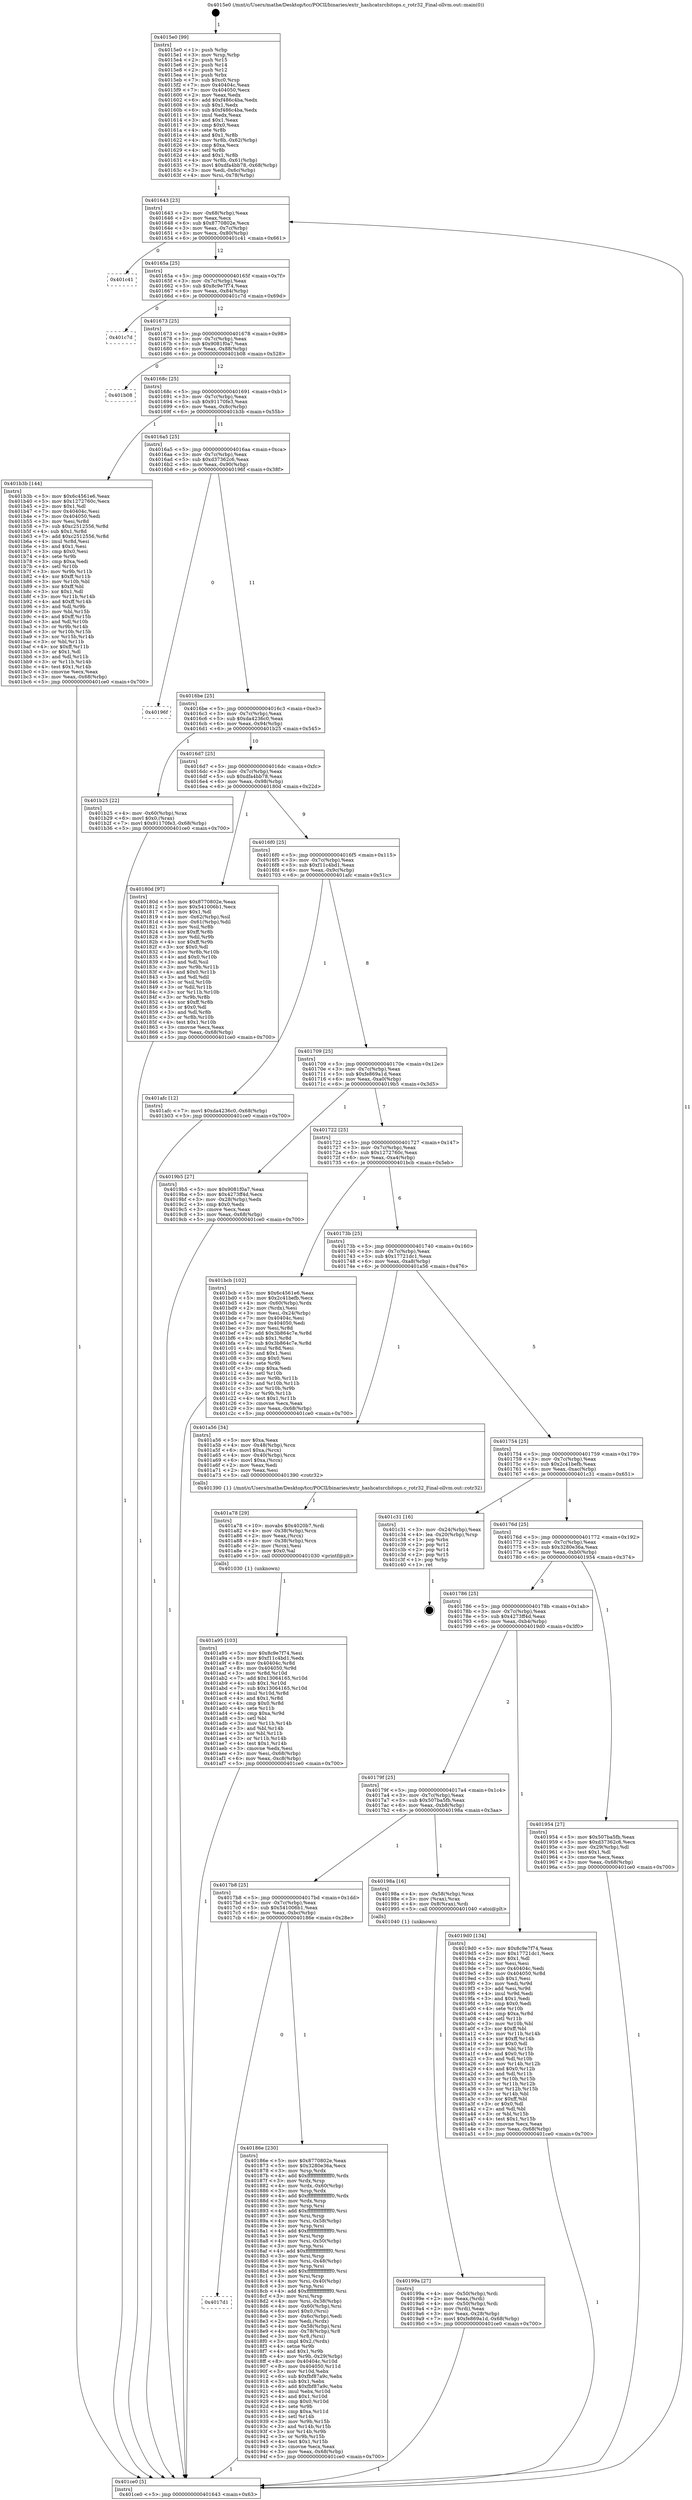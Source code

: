 digraph "0x4015e0" {
  label = "0x4015e0 (/mnt/c/Users/mathe/Desktop/tcc/POCII/binaries/extr_hashcatsrcbitops.c_rotr32_Final-ollvm.out::main(0))"
  labelloc = "t"
  node[shape=record]

  Entry [label="",width=0.3,height=0.3,shape=circle,fillcolor=black,style=filled]
  "0x401643" [label="{
     0x401643 [23]\l
     | [instrs]\l
     &nbsp;&nbsp;0x401643 \<+3\>: mov -0x68(%rbp),%eax\l
     &nbsp;&nbsp;0x401646 \<+2\>: mov %eax,%ecx\l
     &nbsp;&nbsp;0x401648 \<+6\>: sub $0x8770802e,%ecx\l
     &nbsp;&nbsp;0x40164e \<+3\>: mov %eax,-0x7c(%rbp)\l
     &nbsp;&nbsp;0x401651 \<+3\>: mov %ecx,-0x80(%rbp)\l
     &nbsp;&nbsp;0x401654 \<+6\>: je 0000000000401c41 \<main+0x661\>\l
  }"]
  "0x401c41" [label="{
     0x401c41\l
  }", style=dashed]
  "0x40165a" [label="{
     0x40165a [25]\l
     | [instrs]\l
     &nbsp;&nbsp;0x40165a \<+5\>: jmp 000000000040165f \<main+0x7f\>\l
     &nbsp;&nbsp;0x40165f \<+3\>: mov -0x7c(%rbp),%eax\l
     &nbsp;&nbsp;0x401662 \<+5\>: sub $0x8c9e7f74,%eax\l
     &nbsp;&nbsp;0x401667 \<+6\>: mov %eax,-0x84(%rbp)\l
     &nbsp;&nbsp;0x40166d \<+6\>: je 0000000000401c7d \<main+0x69d\>\l
  }"]
  Exit [label="",width=0.3,height=0.3,shape=circle,fillcolor=black,style=filled,peripheries=2]
  "0x401c7d" [label="{
     0x401c7d\l
  }", style=dashed]
  "0x401673" [label="{
     0x401673 [25]\l
     | [instrs]\l
     &nbsp;&nbsp;0x401673 \<+5\>: jmp 0000000000401678 \<main+0x98\>\l
     &nbsp;&nbsp;0x401678 \<+3\>: mov -0x7c(%rbp),%eax\l
     &nbsp;&nbsp;0x40167b \<+5\>: sub $0x9081f0a7,%eax\l
     &nbsp;&nbsp;0x401680 \<+6\>: mov %eax,-0x88(%rbp)\l
     &nbsp;&nbsp;0x401686 \<+6\>: je 0000000000401b08 \<main+0x528\>\l
  }"]
  "0x401a95" [label="{
     0x401a95 [103]\l
     | [instrs]\l
     &nbsp;&nbsp;0x401a95 \<+5\>: mov $0x8c9e7f74,%esi\l
     &nbsp;&nbsp;0x401a9a \<+5\>: mov $0xf11c4bd1,%edx\l
     &nbsp;&nbsp;0x401a9f \<+8\>: mov 0x40404c,%r8d\l
     &nbsp;&nbsp;0x401aa7 \<+8\>: mov 0x404050,%r9d\l
     &nbsp;&nbsp;0x401aaf \<+3\>: mov %r8d,%r10d\l
     &nbsp;&nbsp;0x401ab2 \<+7\>: add $0x13064165,%r10d\l
     &nbsp;&nbsp;0x401ab9 \<+4\>: sub $0x1,%r10d\l
     &nbsp;&nbsp;0x401abd \<+7\>: sub $0x13064165,%r10d\l
     &nbsp;&nbsp;0x401ac4 \<+4\>: imul %r10d,%r8d\l
     &nbsp;&nbsp;0x401ac8 \<+4\>: and $0x1,%r8d\l
     &nbsp;&nbsp;0x401acc \<+4\>: cmp $0x0,%r8d\l
     &nbsp;&nbsp;0x401ad0 \<+4\>: sete %r11b\l
     &nbsp;&nbsp;0x401ad4 \<+4\>: cmp $0xa,%r9d\l
     &nbsp;&nbsp;0x401ad8 \<+3\>: setl %bl\l
     &nbsp;&nbsp;0x401adb \<+3\>: mov %r11b,%r14b\l
     &nbsp;&nbsp;0x401ade \<+3\>: and %bl,%r14b\l
     &nbsp;&nbsp;0x401ae1 \<+3\>: xor %bl,%r11b\l
     &nbsp;&nbsp;0x401ae4 \<+3\>: or %r11b,%r14b\l
     &nbsp;&nbsp;0x401ae7 \<+4\>: test $0x1,%r14b\l
     &nbsp;&nbsp;0x401aeb \<+3\>: cmovne %edx,%esi\l
     &nbsp;&nbsp;0x401aee \<+3\>: mov %esi,-0x68(%rbp)\l
     &nbsp;&nbsp;0x401af1 \<+6\>: mov %eax,-0xc8(%rbp)\l
     &nbsp;&nbsp;0x401af7 \<+5\>: jmp 0000000000401ce0 \<main+0x700\>\l
  }"]
  "0x401b08" [label="{
     0x401b08\l
  }", style=dashed]
  "0x40168c" [label="{
     0x40168c [25]\l
     | [instrs]\l
     &nbsp;&nbsp;0x40168c \<+5\>: jmp 0000000000401691 \<main+0xb1\>\l
     &nbsp;&nbsp;0x401691 \<+3\>: mov -0x7c(%rbp),%eax\l
     &nbsp;&nbsp;0x401694 \<+5\>: sub $0x91170fe3,%eax\l
     &nbsp;&nbsp;0x401699 \<+6\>: mov %eax,-0x8c(%rbp)\l
     &nbsp;&nbsp;0x40169f \<+6\>: je 0000000000401b3b \<main+0x55b\>\l
  }"]
  "0x401a78" [label="{
     0x401a78 [29]\l
     | [instrs]\l
     &nbsp;&nbsp;0x401a78 \<+10\>: movabs $0x4020b7,%rdi\l
     &nbsp;&nbsp;0x401a82 \<+4\>: mov -0x38(%rbp),%rcx\l
     &nbsp;&nbsp;0x401a86 \<+2\>: mov %eax,(%rcx)\l
     &nbsp;&nbsp;0x401a88 \<+4\>: mov -0x38(%rbp),%rcx\l
     &nbsp;&nbsp;0x401a8c \<+2\>: mov (%rcx),%esi\l
     &nbsp;&nbsp;0x401a8e \<+2\>: mov $0x0,%al\l
     &nbsp;&nbsp;0x401a90 \<+5\>: call 0000000000401030 \<printf@plt\>\l
     | [calls]\l
     &nbsp;&nbsp;0x401030 \{1\} (unknown)\l
  }"]
  "0x401b3b" [label="{
     0x401b3b [144]\l
     | [instrs]\l
     &nbsp;&nbsp;0x401b3b \<+5\>: mov $0x6c4561e6,%eax\l
     &nbsp;&nbsp;0x401b40 \<+5\>: mov $0x1272760c,%ecx\l
     &nbsp;&nbsp;0x401b45 \<+2\>: mov $0x1,%dl\l
     &nbsp;&nbsp;0x401b47 \<+7\>: mov 0x40404c,%esi\l
     &nbsp;&nbsp;0x401b4e \<+7\>: mov 0x404050,%edi\l
     &nbsp;&nbsp;0x401b55 \<+3\>: mov %esi,%r8d\l
     &nbsp;&nbsp;0x401b58 \<+7\>: sub $0xc2512556,%r8d\l
     &nbsp;&nbsp;0x401b5f \<+4\>: sub $0x1,%r8d\l
     &nbsp;&nbsp;0x401b63 \<+7\>: add $0xc2512556,%r8d\l
     &nbsp;&nbsp;0x401b6a \<+4\>: imul %r8d,%esi\l
     &nbsp;&nbsp;0x401b6e \<+3\>: and $0x1,%esi\l
     &nbsp;&nbsp;0x401b71 \<+3\>: cmp $0x0,%esi\l
     &nbsp;&nbsp;0x401b74 \<+4\>: sete %r9b\l
     &nbsp;&nbsp;0x401b78 \<+3\>: cmp $0xa,%edi\l
     &nbsp;&nbsp;0x401b7b \<+4\>: setl %r10b\l
     &nbsp;&nbsp;0x401b7f \<+3\>: mov %r9b,%r11b\l
     &nbsp;&nbsp;0x401b82 \<+4\>: xor $0xff,%r11b\l
     &nbsp;&nbsp;0x401b86 \<+3\>: mov %r10b,%bl\l
     &nbsp;&nbsp;0x401b89 \<+3\>: xor $0xff,%bl\l
     &nbsp;&nbsp;0x401b8c \<+3\>: xor $0x1,%dl\l
     &nbsp;&nbsp;0x401b8f \<+3\>: mov %r11b,%r14b\l
     &nbsp;&nbsp;0x401b92 \<+4\>: and $0xff,%r14b\l
     &nbsp;&nbsp;0x401b96 \<+3\>: and %dl,%r9b\l
     &nbsp;&nbsp;0x401b99 \<+3\>: mov %bl,%r15b\l
     &nbsp;&nbsp;0x401b9c \<+4\>: and $0xff,%r15b\l
     &nbsp;&nbsp;0x401ba0 \<+3\>: and %dl,%r10b\l
     &nbsp;&nbsp;0x401ba3 \<+3\>: or %r9b,%r14b\l
     &nbsp;&nbsp;0x401ba6 \<+3\>: or %r10b,%r15b\l
     &nbsp;&nbsp;0x401ba9 \<+3\>: xor %r15b,%r14b\l
     &nbsp;&nbsp;0x401bac \<+3\>: or %bl,%r11b\l
     &nbsp;&nbsp;0x401baf \<+4\>: xor $0xff,%r11b\l
     &nbsp;&nbsp;0x401bb3 \<+3\>: or $0x1,%dl\l
     &nbsp;&nbsp;0x401bb6 \<+3\>: and %dl,%r11b\l
     &nbsp;&nbsp;0x401bb9 \<+3\>: or %r11b,%r14b\l
     &nbsp;&nbsp;0x401bbc \<+4\>: test $0x1,%r14b\l
     &nbsp;&nbsp;0x401bc0 \<+3\>: cmovne %ecx,%eax\l
     &nbsp;&nbsp;0x401bc3 \<+3\>: mov %eax,-0x68(%rbp)\l
     &nbsp;&nbsp;0x401bc6 \<+5\>: jmp 0000000000401ce0 \<main+0x700\>\l
  }"]
  "0x4016a5" [label="{
     0x4016a5 [25]\l
     | [instrs]\l
     &nbsp;&nbsp;0x4016a5 \<+5\>: jmp 00000000004016aa \<main+0xca\>\l
     &nbsp;&nbsp;0x4016aa \<+3\>: mov -0x7c(%rbp),%eax\l
     &nbsp;&nbsp;0x4016ad \<+5\>: sub $0xd37362c6,%eax\l
     &nbsp;&nbsp;0x4016b2 \<+6\>: mov %eax,-0x90(%rbp)\l
     &nbsp;&nbsp;0x4016b8 \<+6\>: je 000000000040196f \<main+0x38f\>\l
  }"]
  "0x40199a" [label="{
     0x40199a [27]\l
     | [instrs]\l
     &nbsp;&nbsp;0x40199a \<+4\>: mov -0x50(%rbp),%rdi\l
     &nbsp;&nbsp;0x40199e \<+2\>: mov %eax,(%rdi)\l
     &nbsp;&nbsp;0x4019a0 \<+4\>: mov -0x50(%rbp),%rdi\l
     &nbsp;&nbsp;0x4019a4 \<+2\>: mov (%rdi),%eax\l
     &nbsp;&nbsp;0x4019a6 \<+3\>: mov %eax,-0x28(%rbp)\l
     &nbsp;&nbsp;0x4019a9 \<+7\>: movl $0xfe869a1d,-0x68(%rbp)\l
     &nbsp;&nbsp;0x4019b0 \<+5\>: jmp 0000000000401ce0 \<main+0x700\>\l
  }"]
  "0x40196f" [label="{
     0x40196f\l
  }", style=dashed]
  "0x4016be" [label="{
     0x4016be [25]\l
     | [instrs]\l
     &nbsp;&nbsp;0x4016be \<+5\>: jmp 00000000004016c3 \<main+0xe3\>\l
     &nbsp;&nbsp;0x4016c3 \<+3\>: mov -0x7c(%rbp),%eax\l
     &nbsp;&nbsp;0x4016c6 \<+5\>: sub $0xda4236c0,%eax\l
     &nbsp;&nbsp;0x4016cb \<+6\>: mov %eax,-0x94(%rbp)\l
     &nbsp;&nbsp;0x4016d1 \<+6\>: je 0000000000401b25 \<main+0x545\>\l
  }"]
  "0x4017d1" [label="{
     0x4017d1\l
  }", style=dashed]
  "0x401b25" [label="{
     0x401b25 [22]\l
     | [instrs]\l
     &nbsp;&nbsp;0x401b25 \<+4\>: mov -0x60(%rbp),%rax\l
     &nbsp;&nbsp;0x401b29 \<+6\>: movl $0x0,(%rax)\l
     &nbsp;&nbsp;0x401b2f \<+7\>: movl $0x91170fe3,-0x68(%rbp)\l
     &nbsp;&nbsp;0x401b36 \<+5\>: jmp 0000000000401ce0 \<main+0x700\>\l
  }"]
  "0x4016d7" [label="{
     0x4016d7 [25]\l
     | [instrs]\l
     &nbsp;&nbsp;0x4016d7 \<+5\>: jmp 00000000004016dc \<main+0xfc\>\l
     &nbsp;&nbsp;0x4016dc \<+3\>: mov -0x7c(%rbp),%eax\l
     &nbsp;&nbsp;0x4016df \<+5\>: sub $0xdfa4bb78,%eax\l
     &nbsp;&nbsp;0x4016e4 \<+6\>: mov %eax,-0x98(%rbp)\l
     &nbsp;&nbsp;0x4016ea \<+6\>: je 000000000040180d \<main+0x22d\>\l
  }"]
  "0x40186e" [label="{
     0x40186e [230]\l
     | [instrs]\l
     &nbsp;&nbsp;0x40186e \<+5\>: mov $0x8770802e,%eax\l
     &nbsp;&nbsp;0x401873 \<+5\>: mov $0x3280e36a,%ecx\l
     &nbsp;&nbsp;0x401878 \<+3\>: mov %rsp,%rdx\l
     &nbsp;&nbsp;0x40187b \<+4\>: add $0xfffffffffffffff0,%rdx\l
     &nbsp;&nbsp;0x40187f \<+3\>: mov %rdx,%rsp\l
     &nbsp;&nbsp;0x401882 \<+4\>: mov %rdx,-0x60(%rbp)\l
     &nbsp;&nbsp;0x401886 \<+3\>: mov %rsp,%rdx\l
     &nbsp;&nbsp;0x401889 \<+4\>: add $0xfffffffffffffff0,%rdx\l
     &nbsp;&nbsp;0x40188d \<+3\>: mov %rdx,%rsp\l
     &nbsp;&nbsp;0x401890 \<+3\>: mov %rsp,%rsi\l
     &nbsp;&nbsp;0x401893 \<+4\>: add $0xfffffffffffffff0,%rsi\l
     &nbsp;&nbsp;0x401897 \<+3\>: mov %rsi,%rsp\l
     &nbsp;&nbsp;0x40189a \<+4\>: mov %rsi,-0x58(%rbp)\l
     &nbsp;&nbsp;0x40189e \<+3\>: mov %rsp,%rsi\l
     &nbsp;&nbsp;0x4018a1 \<+4\>: add $0xfffffffffffffff0,%rsi\l
     &nbsp;&nbsp;0x4018a5 \<+3\>: mov %rsi,%rsp\l
     &nbsp;&nbsp;0x4018a8 \<+4\>: mov %rsi,-0x50(%rbp)\l
     &nbsp;&nbsp;0x4018ac \<+3\>: mov %rsp,%rsi\l
     &nbsp;&nbsp;0x4018af \<+4\>: add $0xfffffffffffffff0,%rsi\l
     &nbsp;&nbsp;0x4018b3 \<+3\>: mov %rsi,%rsp\l
     &nbsp;&nbsp;0x4018b6 \<+4\>: mov %rsi,-0x48(%rbp)\l
     &nbsp;&nbsp;0x4018ba \<+3\>: mov %rsp,%rsi\l
     &nbsp;&nbsp;0x4018bd \<+4\>: add $0xfffffffffffffff0,%rsi\l
     &nbsp;&nbsp;0x4018c1 \<+3\>: mov %rsi,%rsp\l
     &nbsp;&nbsp;0x4018c4 \<+4\>: mov %rsi,-0x40(%rbp)\l
     &nbsp;&nbsp;0x4018c8 \<+3\>: mov %rsp,%rsi\l
     &nbsp;&nbsp;0x4018cb \<+4\>: add $0xfffffffffffffff0,%rsi\l
     &nbsp;&nbsp;0x4018cf \<+3\>: mov %rsi,%rsp\l
     &nbsp;&nbsp;0x4018d2 \<+4\>: mov %rsi,-0x38(%rbp)\l
     &nbsp;&nbsp;0x4018d6 \<+4\>: mov -0x60(%rbp),%rsi\l
     &nbsp;&nbsp;0x4018da \<+6\>: movl $0x0,(%rsi)\l
     &nbsp;&nbsp;0x4018e0 \<+3\>: mov -0x6c(%rbp),%edi\l
     &nbsp;&nbsp;0x4018e3 \<+2\>: mov %edi,(%rdx)\l
     &nbsp;&nbsp;0x4018e5 \<+4\>: mov -0x58(%rbp),%rsi\l
     &nbsp;&nbsp;0x4018e9 \<+4\>: mov -0x78(%rbp),%r8\l
     &nbsp;&nbsp;0x4018ed \<+3\>: mov %r8,(%rsi)\l
     &nbsp;&nbsp;0x4018f0 \<+3\>: cmpl $0x2,(%rdx)\l
     &nbsp;&nbsp;0x4018f3 \<+4\>: setne %r9b\l
     &nbsp;&nbsp;0x4018f7 \<+4\>: and $0x1,%r9b\l
     &nbsp;&nbsp;0x4018fb \<+4\>: mov %r9b,-0x29(%rbp)\l
     &nbsp;&nbsp;0x4018ff \<+8\>: mov 0x40404c,%r10d\l
     &nbsp;&nbsp;0x401907 \<+8\>: mov 0x404050,%r11d\l
     &nbsp;&nbsp;0x40190f \<+3\>: mov %r10d,%ebx\l
     &nbsp;&nbsp;0x401912 \<+6\>: sub $0xfbf87a9c,%ebx\l
     &nbsp;&nbsp;0x401918 \<+3\>: sub $0x1,%ebx\l
     &nbsp;&nbsp;0x40191b \<+6\>: add $0xfbf87a9c,%ebx\l
     &nbsp;&nbsp;0x401921 \<+4\>: imul %ebx,%r10d\l
     &nbsp;&nbsp;0x401925 \<+4\>: and $0x1,%r10d\l
     &nbsp;&nbsp;0x401929 \<+4\>: cmp $0x0,%r10d\l
     &nbsp;&nbsp;0x40192d \<+4\>: sete %r9b\l
     &nbsp;&nbsp;0x401931 \<+4\>: cmp $0xa,%r11d\l
     &nbsp;&nbsp;0x401935 \<+4\>: setl %r14b\l
     &nbsp;&nbsp;0x401939 \<+3\>: mov %r9b,%r15b\l
     &nbsp;&nbsp;0x40193c \<+3\>: and %r14b,%r15b\l
     &nbsp;&nbsp;0x40193f \<+3\>: xor %r14b,%r9b\l
     &nbsp;&nbsp;0x401942 \<+3\>: or %r9b,%r15b\l
     &nbsp;&nbsp;0x401945 \<+4\>: test $0x1,%r15b\l
     &nbsp;&nbsp;0x401949 \<+3\>: cmovne %ecx,%eax\l
     &nbsp;&nbsp;0x40194c \<+3\>: mov %eax,-0x68(%rbp)\l
     &nbsp;&nbsp;0x40194f \<+5\>: jmp 0000000000401ce0 \<main+0x700\>\l
  }"]
  "0x40180d" [label="{
     0x40180d [97]\l
     | [instrs]\l
     &nbsp;&nbsp;0x40180d \<+5\>: mov $0x8770802e,%eax\l
     &nbsp;&nbsp;0x401812 \<+5\>: mov $0x541006b1,%ecx\l
     &nbsp;&nbsp;0x401817 \<+2\>: mov $0x1,%dl\l
     &nbsp;&nbsp;0x401819 \<+4\>: mov -0x62(%rbp),%sil\l
     &nbsp;&nbsp;0x40181d \<+4\>: mov -0x61(%rbp),%dil\l
     &nbsp;&nbsp;0x401821 \<+3\>: mov %sil,%r8b\l
     &nbsp;&nbsp;0x401824 \<+4\>: xor $0xff,%r8b\l
     &nbsp;&nbsp;0x401828 \<+3\>: mov %dil,%r9b\l
     &nbsp;&nbsp;0x40182b \<+4\>: xor $0xff,%r9b\l
     &nbsp;&nbsp;0x40182f \<+3\>: xor $0x0,%dl\l
     &nbsp;&nbsp;0x401832 \<+3\>: mov %r8b,%r10b\l
     &nbsp;&nbsp;0x401835 \<+4\>: and $0x0,%r10b\l
     &nbsp;&nbsp;0x401839 \<+3\>: and %dl,%sil\l
     &nbsp;&nbsp;0x40183c \<+3\>: mov %r9b,%r11b\l
     &nbsp;&nbsp;0x40183f \<+4\>: and $0x0,%r11b\l
     &nbsp;&nbsp;0x401843 \<+3\>: and %dl,%dil\l
     &nbsp;&nbsp;0x401846 \<+3\>: or %sil,%r10b\l
     &nbsp;&nbsp;0x401849 \<+3\>: or %dil,%r11b\l
     &nbsp;&nbsp;0x40184c \<+3\>: xor %r11b,%r10b\l
     &nbsp;&nbsp;0x40184f \<+3\>: or %r9b,%r8b\l
     &nbsp;&nbsp;0x401852 \<+4\>: xor $0xff,%r8b\l
     &nbsp;&nbsp;0x401856 \<+3\>: or $0x0,%dl\l
     &nbsp;&nbsp;0x401859 \<+3\>: and %dl,%r8b\l
     &nbsp;&nbsp;0x40185c \<+3\>: or %r8b,%r10b\l
     &nbsp;&nbsp;0x40185f \<+4\>: test $0x1,%r10b\l
     &nbsp;&nbsp;0x401863 \<+3\>: cmovne %ecx,%eax\l
     &nbsp;&nbsp;0x401866 \<+3\>: mov %eax,-0x68(%rbp)\l
     &nbsp;&nbsp;0x401869 \<+5\>: jmp 0000000000401ce0 \<main+0x700\>\l
  }"]
  "0x4016f0" [label="{
     0x4016f0 [25]\l
     | [instrs]\l
     &nbsp;&nbsp;0x4016f0 \<+5\>: jmp 00000000004016f5 \<main+0x115\>\l
     &nbsp;&nbsp;0x4016f5 \<+3\>: mov -0x7c(%rbp),%eax\l
     &nbsp;&nbsp;0x4016f8 \<+5\>: sub $0xf11c4bd1,%eax\l
     &nbsp;&nbsp;0x4016fd \<+6\>: mov %eax,-0x9c(%rbp)\l
     &nbsp;&nbsp;0x401703 \<+6\>: je 0000000000401afc \<main+0x51c\>\l
  }"]
  "0x401ce0" [label="{
     0x401ce0 [5]\l
     | [instrs]\l
     &nbsp;&nbsp;0x401ce0 \<+5\>: jmp 0000000000401643 \<main+0x63\>\l
  }"]
  "0x4015e0" [label="{
     0x4015e0 [99]\l
     | [instrs]\l
     &nbsp;&nbsp;0x4015e0 \<+1\>: push %rbp\l
     &nbsp;&nbsp;0x4015e1 \<+3\>: mov %rsp,%rbp\l
     &nbsp;&nbsp;0x4015e4 \<+2\>: push %r15\l
     &nbsp;&nbsp;0x4015e6 \<+2\>: push %r14\l
     &nbsp;&nbsp;0x4015e8 \<+2\>: push %r12\l
     &nbsp;&nbsp;0x4015ea \<+1\>: push %rbx\l
     &nbsp;&nbsp;0x4015eb \<+7\>: sub $0xc0,%rsp\l
     &nbsp;&nbsp;0x4015f2 \<+7\>: mov 0x40404c,%eax\l
     &nbsp;&nbsp;0x4015f9 \<+7\>: mov 0x404050,%ecx\l
     &nbsp;&nbsp;0x401600 \<+2\>: mov %eax,%edx\l
     &nbsp;&nbsp;0x401602 \<+6\>: add $0xf486c4ba,%edx\l
     &nbsp;&nbsp;0x401608 \<+3\>: sub $0x1,%edx\l
     &nbsp;&nbsp;0x40160b \<+6\>: sub $0xf486c4ba,%edx\l
     &nbsp;&nbsp;0x401611 \<+3\>: imul %edx,%eax\l
     &nbsp;&nbsp;0x401614 \<+3\>: and $0x1,%eax\l
     &nbsp;&nbsp;0x401617 \<+3\>: cmp $0x0,%eax\l
     &nbsp;&nbsp;0x40161a \<+4\>: sete %r8b\l
     &nbsp;&nbsp;0x40161e \<+4\>: and $0x1,%r8b\l
     &nbsp;&nbsp;0x401622 \<+4\>: mov %r8b,-0x62(%rbp)\l
     &nbsp;&nbsp;0x401626 \<+3\>: cmp $0xa,%ecx\l
     &nbsp;&nbsp;0x401629 \<+4\>: setl %r8b\l
     &nbsp;&nbsp;0x40162d \<+4\>: and $0x1,%r8b\l
     &nbsp;&nbsp;0x401631 \<+4\>: mov %r8b,-0x61(%rbp)\l
     &nbsp;&nbsp;0x401635 \<+7\>: movl $0xdfa4bb78,-0x68(%rbp)\l
     &nbsp;&nbsp;0x40163c \<+3\>: mov %edi,-0x6c(%rbp)\l
     &nbsp;&nbsp;0x40163f \<+4\>: mov %rsi,-0x78(%rbp)\l
  }"]
  "0x4017b8" [label="{
     0x4017b8 [25]\l
     | [instrs]\l
     &nbsp;&nbsp;0x4017b8 \<+5\>: jmp 00000000004017bd \<main+0x1dd\>\l
     &nbsp;&nbsp;0x4017bd \<+3\>: mov -0x7c(%rbp),%eax\l
     &nbsp;&nbsp;0x4017c0 \<+5\>: sub $0x541006b1,%eax\l
     &nbsp;&nbsp;0x4017c5 \<+6\>: mov %eax,-0xbc(%rbp)\l
     &nbsp;&nbsp;0x4017cb \<+6\>: je 000000000040186e \<main+0x28e\>\l
  }"]
  "0x401afc" [label="{
     0x401afc [12]\l
     | [instrs]\l
     &nbsp;&nbsp;0x401afc \<+7\>: movl $0xda4236c0,-0x68(%rbp)\l
     &nbsp;&nbsp;0x401b03 \<+5\>: jmp 0000000000401ce0 \<main+0x700\>\l
  }"]
  "0x401709" [label="{
     0x401709 [25]\l
     | [instrs]\l
     &nbsp;&nbsp;0x401709 \<+5\>: jmp 000000000040170e \<main+0x12e\>\l
     &nbsp;&nbsp;0x40170e \<+3\>: mov -0x7c(%rbp),%eax\l
     &nbsp;&nbsp;0x401711 \<+5\>: sub $0xfe869a1d,%eax\l
     &nbsp;&nbsp;0x401716 \<+6\>: mov %eax,-0xa0(%rbp)\l
     &nbsp;&nbsp;0x40171c \<+6\>: je 00000000004019b5 \<main+0x3d5\>\l
  }"]
  "0x40198a" [label="{
     0x40198a [16]\l
     | [instrs]\l
     &nbsp;&nbsp;0x40198a \<+4\>: mov -0x58(%rbp),%rax\l
     &nbsp;&nbsp;0x40198e \<+3\>: mov (%rax),%rax\l
     &nbsp;&nbsp;0x401991 \<+4\>: mov 0x8(%rax),%rdi\l
     &nbsp;&nbsp;0x401995 \<+5\>: call 0000000000401040 \<atoi@plt\>\l
     | [calls]\l
     &nbsp;&nbsp;0x401040 \{1\} (unknown)\l
  }"]
  "0x4019b5" [label="{
     0x4019b5 [27]\l
     | [instrs]\l
     &nbsp;&nbsp;0x4019b5 \<+5\>: mov $0x9081f0a7,%eax\l
     &nbsp;&nbsp;0x4019ba \<+5\>: mov $0x4273ff4d,%ecx\l
     &nbsp;&nbsp;0x4019bf \<+3\>: mov -0x28(%rbp),%edx\l
     &nbsp;&nbsp;0x4019c2 \<+3\>: cmp $0x0,%edx\l
     &nbsp;&nbsp;0x4019c5 \<+3\>: cmove %ecx,%eax\l
     &nbsp;&nbsp;0x4019c8 \<+3\>: mov %eax,-0x68(%rbp)\l
     &nbsp;&nbsp;0x4019cb \<+5\>: jmp 0000000000401ce0 \<main+0x700\>\l
  }"]
  "0x401722" [label="{
     0x401722 [25]\l
     | [instrs]\l
     &nbsp;&nbsp;0x401722 \<+5\>: jmp 0000000000401727 \<main+0x147\>\l
     &nbsp;&nbsp;0x401727 \<+3\>: mov -0x7c(%rbp),%eax\l
     &nbsp;&nbsp;0x40172a \<+5\>: sub $0x1272760c,%eax\l
     &nbsp;&nbsp;0x40172f \<+6\>: mov %eax,-0xa4(%rbp)\l
     &nbsp;&nbsp;0x401735 \<+6\>: je 0000000000401bcb \<main+0x5eb\>\l
  }"]
  "0x40179f" [label="{
     0x40179f [25]\l
     | [instrs]\l
     &nbsp;&nbsp;0x40179f \<+5\>: jmp 00000000004017a4 \<main+0x1c4\>\l
     &nbsp;&nbsp;0x4017a4 \<+3\>: mov -0x7c(%rbp),%eax\l
     &nbsp;&nbsp;0x4017a7 \<+5\>: sub $0x507ba5fb,%eax\l
     &nbsp;&nbsp;0x4017ac \<+6\>: mov %eax,-0xb8(%rbp)\l
     &nbsp;&nbsp;0x4017b2 \<+6\>: je 000000000040198a \<main+0x3aa\>\l
  }"]
  "0x401bcb" [label="{
     0x401bcb [102]\l
     | [instrs]\l
     &nbsp;&nbsp;0x401bcb \<+5\>: mov $0x6c4561e6,%eax\l
     &nbsp;&nbsp;0x401bd0 \<+5\>: mov $0x2c41befb,%ecx\l
     &nbsp;&nbsp;0x401bd5 \<+4\>: mov -0x60(%rbp),%rdx\l
     &nbsp;&nbsp;0x401bd9 \<+2\>: mov (%rdx),%esi\l
     &nbsp;&nbsp;0x401bdb \<+3\>: mov %esi,-0x24(%rbp)\l
     &nbsp;&nbsp;0x401bde \<+7\>: mov 0x40404c,%esi\l
     &nbsp;&nbsp;0x401be5 \<+7\>: mov 0x404050,%edi\l
     &nbsp;&nbsp;0x401bec \<+3\>: mov %esi,%r8d\l
     &nbsp;&nbsp;0x401bef \<+7\>: add $0x3b864c7e,%r8d\l
     &nbsp;&nbsp;0x401bf6 \<+4\>: sub $0x1,%r8d\l
     &nbsp;&nbsp;0x401bfa \<+7\>: sub $0x3b864c7e,%r8d\l
     &nbsp;&nbsp;0x401c01 \<+4\>: imul %r8d,%esi\l
     &nbsp;&nbsp;0x401c05 \<+3\>: and $0x1,%esi\l
     &nbsp;&nbsp;0x401c08 \<+3\>: cmp $0x0,%esi\l
     &nbsp;&nbsp;0x401c0b \<+4\>: sete %r9b\l
     &nbsp;&nbsp;0x401c0f \<+3\>: cmp $0xa,%edi\l
     &nbsp;&nbsp;0x401c12 \<+4\>: setl %r10b\l
     &nbsp;&nbsp;0x401c16 \<+3\>: mov %r9b,%r11b\l
     &nbsp;&nbsp;0x401c19 \<+3\>: and %r10b,%r11b\l
     &nbsp;&nbsp;0x401c1c \<+3\>: xor %r10b,%r9b\l
     &nbsp;&nbsp;0x401c1f \<+3\>: or %r9b,%r11b\l
     &nbsp;&nbsp;0x401c22 \<+4\>: test $0x1,%r11b\l
     &nbsp;&nbsp;0x401c26 \<+3\>: cmovne %ecx,%eax\l
     &nbsp;&nbsp;0x401c29 \<+3\>: mov %eax,-0x68(%rbp)\l
     &nbsp;&nbsp;0x401c2c \<+5\>: jmp 0000000000401ce0 \<main+0x700\>\l
  }"]
  "0x40173b" [label="{
     0x40173b [25]\l
     | [instrs]\l
     &nbsp;&nbsp;0x40173b \<+5\>: jmp 0000000000401740 \<main+0x160\>\l
     &nbsp;&nbsp;0x401740 \<+3\>: mov -0x7c(%rbp),%eax\l
     &nbsp;&nbsp;0x401743 \<+5\>: sub $0x17721dc1,%eax\l
     &nbsp;&nbsp;0x401748 \<+6\>: mov %eax,-0xa8(%rbp)\l
     &nbsp;&nbsp;0x40174e \<+6\>: je 0000000000401a56 \<main+0x476\>\l
  }"]
  "0x4019d0" [label="{
     0x4019d0 [134]\l
     | [instrs]\l
     &nbsp;&nbsp;0x4019d0 \<+5\>: mov $0x8c9e7f74,%eax\l
     &nbsp;&nbsp;0x4019d5 \<+5\>: mov $0x17721dc1,%ecx\l
     &nbsp;&nbsp;0x4019da \<+2\>: mov $0x1,%dl\l
     &nbsp;&nbsp;0x4019dc \<+2\>: xor %esi,%esi\l
     &nbsp;&nbsp;0x4019de \<+7\>: mov 0x40404c,%edi\l
     &nbsp;&nbsp;0x4019e5 \<+8\>: mov 0x404050,%r8d\l
     &nbsp;&nbsp;0x4019ed \<+3\>: sub $0x1,%esi\l
     &nbsp;&nbsp;0x4019f0 \<+3\>: mov %edi,%r9d\l
     &nbsp;&nbsp;0x4019f3 \<+3\>: add %esi,%r9d\l
     &nbsp;&nbsp;0x4019f6 \<+4\>: imul %r9d,%edi\l
     &nbsp;&nbsp;0x4019fa \<+3\>: and $0x1,%edi\l
     &nbsp;&nbsp;0x4019fd \<+3\>: cmp $0x0,%edi\l
     &nbsp;&nbsp;0x401a00 \<+4\>: sete %r10b\l
     &nbsp;&nbsp;0x401a04 \<+4\>: cmp $0xa,%r8d\l
     &nbsp;&nbsp;0x401a08 \<+4\>: setl %r11b\l
     &nbsp;&nbsp;0x401a0c \<+3\>: mov %r10b,%bl\l
     &nbsp;&nbsp;0x401a0f \<+3\>: xor $0xff,%bl\l
     &nbsp;&nbsp;0x401a12 \<+3\>: mov %r11b,%r14b\l
     &nbsp;&nbsp;0x401a15 \<+4\>: xor $0xff,%r14b\l
     &nbsp;&nbsp;0x401a19 \<+3\>: xor $0x0,%dl\l
     &nbsp;&nbsp;0x401a1c \<+3\>: mov %bl,%r15b\l
     &nbsp;&nbsp;0x401a1f \<+4\>: and $0x0,%r15b\l
     &nbsp;&nbsp;0x401a23 \<+3\>: and %dl,%r10b\l
     &nbsp;&nbsp;0x401a26 \<+3\>: mov %r14b,%r12b\l
     &nbsp;&nbsp;0x401a29 \<+4\>: and $0x0,%r12b\l
     &nbsp;&nbsp;0x401a2d \<+3\>: and %dl,%r11b\l
     &nbsp;&nbsp;0x401a30 \<+3\>: or %r10b,%r15b\l
     &nbsp;&nbsp;0x401a33 \<+3\>: or %r11b,%r12b\l
     &nbsp;&nbsp;0x401a36 \<+3\>: xor %r12b,%r15b\l
     &nbsp;&nbsp;0x401a39 \<+3\>: or %r14b,%bl\l
     &nbsp;&nbsp;0x401a3c \<+3\>: xor $0xff,%bl\l
     &nbsp;&nbsp;0x401a3f \<+3\>: or $0x0,%dl\l
     &nbsp;&nbsp;0x401a42 \<+2\>: and %dl,%bl\l
     &nbsp;&nbsp;0x401a44 \<+3\>: or %bl,%r15b\l
     &nbsp;&nbsp;0x401a47 \<+4\>: test $0x1,%r15b\l
     &nbsp;&nbsp;0x401a4b \<+3\>: cmovne %ecx,%eax\l
     &nbsp;&nbsp;0x401a4e \<+3\>: mov %eax,-0x68(%rbp)\l
     &nbsp;&nbsp;0x401a51 \<+5\>: jmp 0000000000401ce0 \<main+0x700\>\l
  }"]
  "0x401a56" [label="{
     0x401a56 [34]\l
     | [instrs]\l
     &nbsp;&nbsp;0x401a56 \<+5\>: mov $0xa,%eax\l
     &nbsp;&nbsp;0x401a5b \<+4\>: mov -0x48(%rbp),%rcx\l
     &nbsp;&nbsp;0x401a5f \<+6\>: movl $0xa,(%rcx)\l
     &nbsp;&nbsp;0x401a65 \<+4\>: mov -0x40(%rbp),%rcx\l
     &nbsp;&nbsp;0x401a69 \<+6\>: movl $0xa,(%rcx)\l
     &nbsp;&nbsp;0x401a6f \<+2\>: mov %eax,%edi\l
     &nbsp;&nbsp;0x401a71 \<+2\>: mov %eax,%esi\l
     &nbsp;&nbsp;0x401a73 \<+5\>: call 0000000000401390 \<rotr32\>\l
     | [calls]\l
     &nbsp;&nbsp;0x401390 \{1\} (/mnt/c/Users/mathe/Desktop/tcc/POCII/binaries/extr_hashcatsrcbitops.c_rotr32_Final-ollvm.out::rotr32)\l
  }"]
  "0x401754" [label="{
     0x401754 [25]\l
     | [instrs]\l
     &nbsp;&nbsp;0x401754 \<+5\>: jmp 0000000000401759 \<main+0x179\>\l
     &nbsp;&nbsp;0x401759 \<+3\>: mov -0x7c(%rbp),%eax\l
     &nbsp;&nbsp;0x40175c \<+5\>: sub $0x2c41befb,%eax\l
     &nbsp;&nbsp;0x401761 \<+6\>: mov %eax,-0xac(%rbp)\l
     &nbsp;&nbsp;0x401767 \<+6\>: je 0000000000401c31 \<main+0x651\>\l
  }"]
  "0x401786" [label="{
     0x401786 [25]\l
     | [instrs]\l
     &nbsp;&nbsp;0x401786 \<+5\>: jmp 000000000040178b \<main+0x1ab\>\l
     &nbsp;&nbsp;0x40178b \<+3\>: mov -0x7c(%rbp),%eax\l
     &nbsp;&nbsp;0x40178e \<+5\>: sub $0x4273ff4d,%eax\l
     &nbsp;&nbsp;0x401793 \<+6\>: mov %eax,-0xb4(%rbp)\l
     &nbsp;&nbsp;0x401799 \<+6\>: je 00000000004019d0 \<main+0x3f0\>\l
  }"]
  "0x401c31" [label="{
     0x401c31 [16]\l
     | [instrs]\l
     &nbsp;&nbsp;0x401c31 \<+3\>: mov -0x24(%rbp),%eax\l
     &nbsp;&nbsp;0x401c34 \<+4\>: lea -0x20(%rbp),%rsp\l
     &nbsp;&nbsp;0x401c38 \<+1\>: pop %rbx\l
     &nbsp;&nbsp;0x401c39 \<+2\>: pop %r12\l
     &nbsp;&nbsp;0x401c3b \<+2\>: pop %r14\l
     &nbsp;&nbsp;0x401c3d \<+2\>: pop %r15\l
     &nbsp;&nbsp;0x401c3f \<+1\>: pop %rbp\l
     &nbsp;&nbsp;0x401c40 \<+1\>: ret\l
  }"]
  "0x40176d" [label="{
     0x40176d [25]\l
     | [instrs]\l
     &nbsp;&nbsp;0x40176d \<+5\>: jmp 0000000000401772 \<main+0x192\>\l
     &nbsp;&nbsp;0x401772 \<+3\>: mov -0x7c(%rbp),%eax\l
     &nbsp;&nbsp;0x401775 \<+5\>: sub $0x3280e36a,%eax\l
     &nbsp;&nbsp;0x40177a \<+6\>: mov %eax,-0xb0(%rbp)\l
     &nbsp;&nbsp;0x401780 \<+6\>: je 0000000000401954 \<main+0x374\>\l
  }"]
  "0x401954" [label="{
     0x401954 [27]\l
     | [instrs]\l
     &nbsp;&nbsp;0x401954 \<+5\>: mov $0x507ba5fb,%eax\l
     &nbsp;&nbsp;0x401959 \<+5\>: mov $0xd37362c6,%ecx\l
     &nbsp;&nbsp;0x40195e \<+3\>: mov -0x29(%rbp),%dl\l
     &nbsp;&nbsp;0x401961 \<+3\>: test $0x1,%dl\l
     &nbsp;&nbsp;0x401964 \<+3\>: cmovne %ecx,%eax\l
     &nbsp;&nbsp;0x401967 \<+3\>: mov %eax,-0x68(%rbp)\l
     &nbsp;&nbsp;0x40196a \<+5\>: jmp 0000000000401ce0 \<main+0x700\>\l
  }"]
  Entry -> "0x4015e0" [label=" 1"]
  "0x401643" -> "0x401c41" [label=" 0"]
  "0x401643" -> "0x40165a" [label=" 12"]
  "0x401c31" -> Exit [label=" 1"]
  "0x40165a" -> "0x401c7d" [label=" 0"]
  "0x40165a" -> "0x401673" [label=" 12"]
  "0x401bcb" -> "0x401ce0" [label=" 1"]
  "0x401673" -> "0x401b08" [label=" 0"]
  "0x401673" -> "0x40168c" [label=" 12"]
  "0x401b3b" -> "0x401ce0" [label=" 1"]
  "0x40168c" -> "0x401b3b" [label=" 1"]
  "0x40168c" -> "0x4016a5" [label=" 11"]
  "0x401b25" -> "0x401ce0" [label=" 1"]
  "0x4016a5" -> "0x40196f" [label=" 0"]
  "0x4016a5" -> "0x4016be" [label=" 11"]
  "0x401afc" -> "0x401ce0" [label=" 1"]
  "0x4016be" -> "0x401b25" [label=" 1"]
  "0x4016be" -> "0x4016d7" [label=" 10"]
  "0x401a95" -> "0x401ce0" [label=" 1"]
  "0x4016d7" -> "0x40180d" [label=" 1"]
  "0x4016d7" -> "0x4016f0" [label=" 9"]
  "0x40180d" -> "0x401ce0" [label=" 1"]
  "0x4015e0" -> "0x401643" [label=" 1"]
  "0x401ce0" -> "0x401643" [label=" 11"]
  "0x401a78" -> "0x401a95" [label=" 1"]
  "0x4016f0" -> "0x401afc" [label=" 1"]
  "0x4016f0" -> "0x401709" [label=" 8"]
  "0x4019d0" -> "0x401ce0" [label=" 1"]
  "0x401709" -> "0x4019b5" [label=" 1"]
  "0x401709" -> "0x401722" [label=" 7"]
  "0x4019b5" -> "0x401ce0" [label=" 1"]
  "0x401722" -> "0x401bcb" [label=" 1"]
  "0x401722" -> "0x40173b" [label=" 6"]
  "0x40198a" -> "0x40199a" [label=" 1"]
  "0x40173b" -> "0x401a56" [label=" 1"]
  "0x40173b" -> "0x401754" [label=" 5"]
  "0x401954" -> "0x401ce0" [label=" 1"]
  "0x401754" -> "0x401c31" [label=" 1"]
  "0x401754" -> "0x40176d" [label=" 4"]
  "0x4017b8" -> "0x4017d1" [label=" 0"]
  "0x40176d" -> "0x401954" [label=" 1"]
  "0x40176d" -> "0x401786" [label=" 3"]
  "0x40186e" -> "0x401ce0" [label=" 1"]
  "0x401786" -> "0x4019d0" [label=" 1"]
  "0x401786" -> "0x40179f" [label=" 2"]
  "0x40199a" -> "0x401ce0" [label=" 1"]
  "0x40179f" -> "0x40198a" [label=" 1"]
  "0x40179f" -> "0x4017b8" [label=" 1"]
  "0x401a56" -> "0x401a78" [label=" 1"]
  "0x4017b8" -> "0x40186e" [label=" 1"]
}

